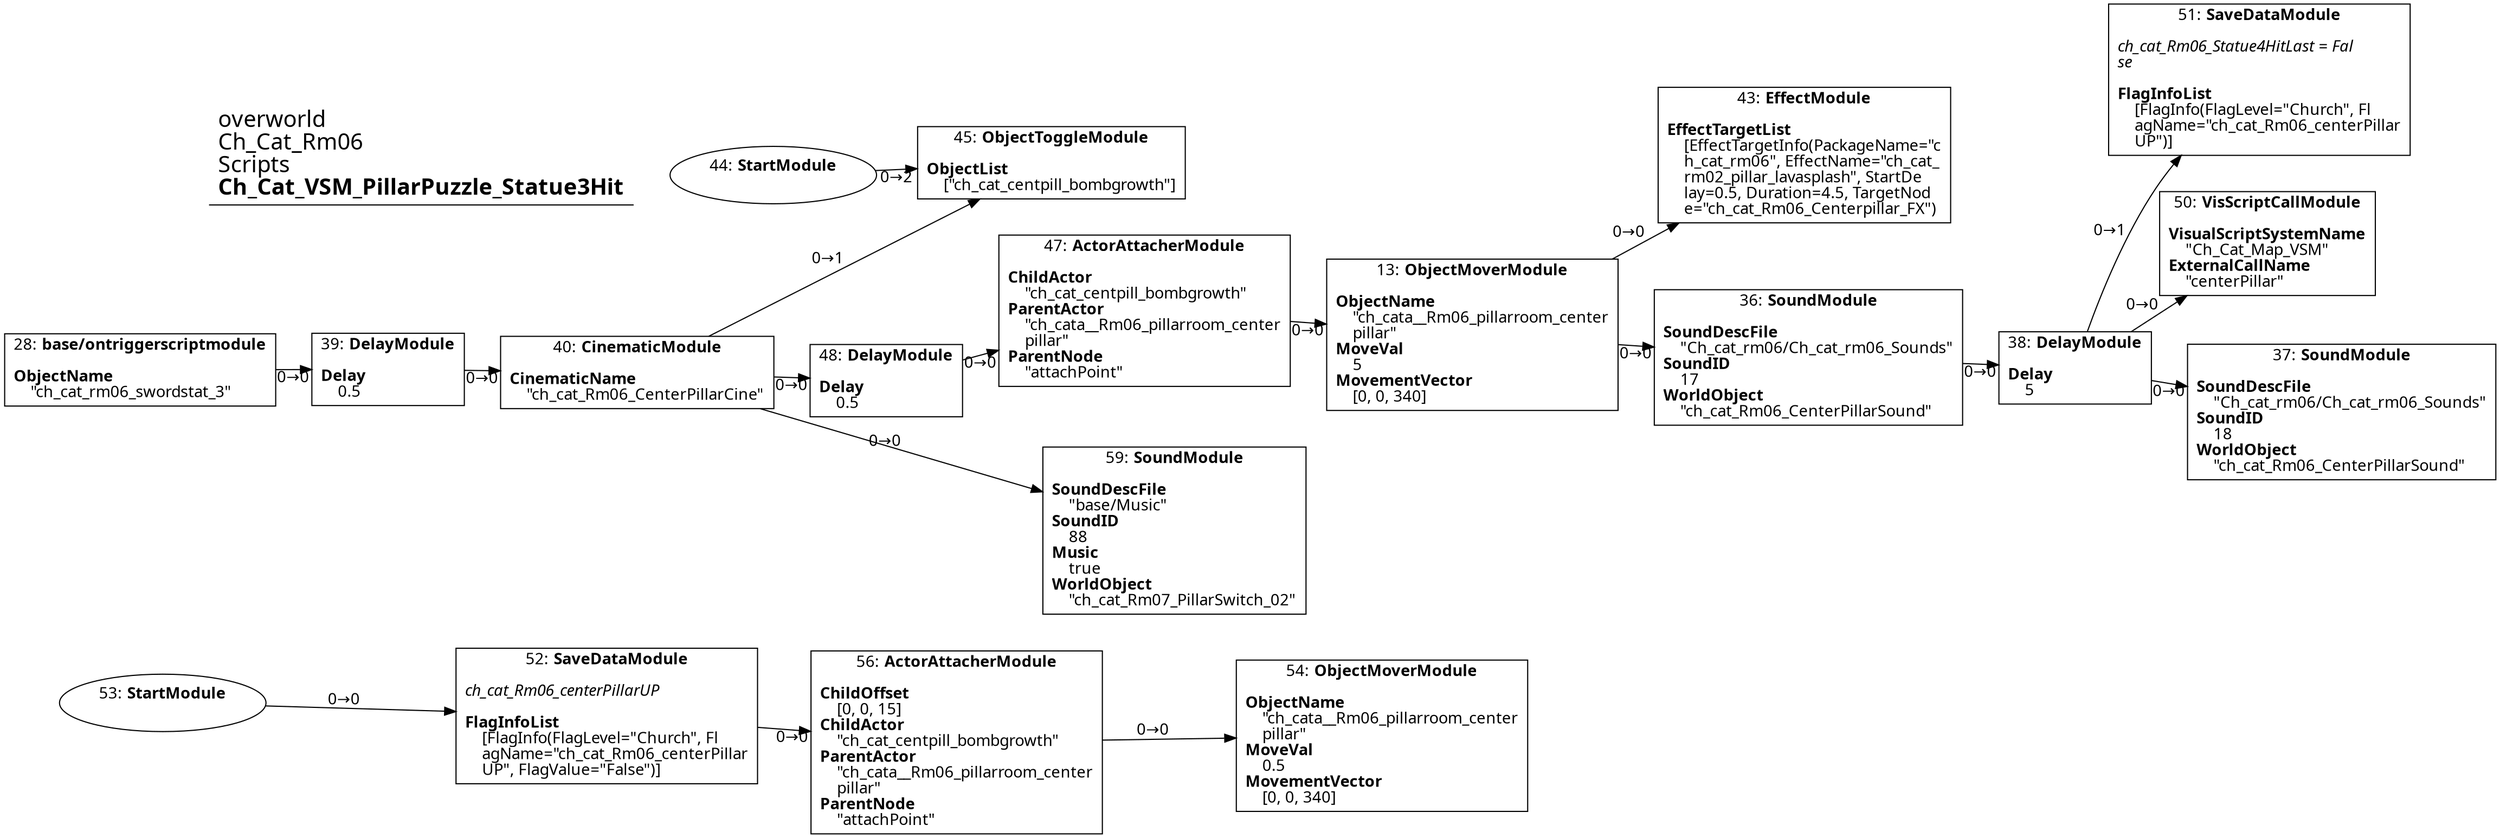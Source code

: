 digraph {
    layout = fdp;
    overlap = prism;
    sep = "+16";
    splines = spline;

    node [ shape = box ];

    graph [ fontname = "Segoe UI" ];
    node [ fontname = "Segoe UI" ];
    edge [ fontname = "Segoe UI" ];

    13 [ label = <13: <b>ObjectMoverModule</b><br/><br/><b>ObjectName</b><br align="left"/>    &quot;ch_cata__Rm06_pillarroom_center<br align="left"/>    pillar&quot;<br align="left"/><b>MoveVal</b><br align="left"/>    5<br align="left"/><b>MovementVector</b><br align="left"/>    [0, 0, 340]<br align="left"/>> ];
    13 [ pos = "1.026,-0.25500003!" ];
    13 -> 36 [ label = "0→0" ];
    13 -> 43 [ label = "0→0" ];

    28 [ label = <28: <b>base/ontriggerscriptmodule</b><br/><br/><b>ObjectName</b><br align="left"/>    &quot;ch_cat_rm06_swordstat_3&quot;<br align="left"/>> ];
    28 [ pos = "-0.015000001,-0.31800002!" ];
    28 -> 39 [ label = "0→0" ];

    36 [ label = <36: <b>SoundModule</b><br/><br/><b>SoundDescFile</b><br align="left"/>    &quot;Ch_cat_rm06/Ch_cat_rm06_Sounds&quot;<br align="left"/><b>SoundID</b><br align="left"/>    17<br align="left"/><b>WorldObject</b><br align="left"/>    &quot;ch_cat_Rm06_CenterPillarSound&quot;<br align="left"/>> ];
    36 [ pos = "1.274,-0.25500003!" ];
    36 -> 38 [ label = "0→0" ];

    37 [ label = <37: <b>SoundModule</b><br/><br/><b>SoundDescFile</b><br align="left"/>    &quot;Ch_cat_rm06/Ch_cat_rm06_Sounds&quot;<br align="left"/><b>SoundID</b><br align="left"/>    18<br align="left"/><b>WorldObject</b><br align="left"/>    &quot;ch_cat_Rm06_CenterPillarSound&quot;<br align="left"/>> ];
    37 [ pos = "1.697,-0.25500003!" ];

    38 [ label = <38: <b>DelayModule</b><br/><br/><b>Delay</b><br align="left"/>    5<br align="left"/>> ];
    38 [ pos = "1.485,-0.25500003!" ];
    38 -> 37 [ label = "0→0" ];
    38 -> 50 [ label = "0→0" ];
    38 -> 51 [ label = "0→1" ];

    39 [ label = <39: <b>DelayModule</b><br/><br/><b>Delay</b><br align="left"/>    0.5<br align="left"/>> ];
    39 [ pos = "0.172,-0.31800002!" ];
    39 -> 40 [ label = "0→0" ];

    40 [ label = <40: <b>CinematicModule</b><br/><br/><b>CinematicName</b><br align="left"/>    &quot;ch_cat_Rm06_CenterPillarCine&quot;<br align="left"/>> ];
    40 [ pos = "0.36200002,-0.31800002!" ];
    40 -> 45 [ label = "0→1" ];
    40 -> 48 [ label = "0→0" ];
    40 -> 59 [ label = "0→0" ];

    43 [ label = <43: <b>EffectModule</b><br/><br/><b>EffectTargetList</b><br align="left"/>    [EffectTargetInfo(PackageName=&quot;c<br align="left"/>    h_cat_rm06&quot;, EffectName=&quot;ch_cat_<br align="left"/>    rm02_pillar_lavasplash&quot;, StartDe<br align="left"/>    lay=0.5, Duration=4.5, TargetNod<br align="left"/>    e=&quot;ch_cat_Rm06_Centerpillar_FX&quot;)<br align="left"/>> ];
    43 [ pos = "1.276,-0.133!" ];

    44 [ label = <44: <b>StartModule</b><br/><br/>> ];
    44 [ shape = oval ]
    44 [ pos = "0.16000001,-0.041!" ];
    44 -> 45 [ label = "0→2" ];

    45 [ label = <45: <b>ObjectToggleModule</b><br/><br/><b>ObjectList</b><br align="left"/>    [&quot;ch_cat_centpill_bombgrowth&quot;]<br align="left"/>> ];
    45 [ pos = "0.78000003,-0.07700001!" ];

    47 [ label = <47: <b>ActorAttacherModule</b><br/><br/><b>ChildActor</b><br align="left"/>    &quot;ch_cat_centpill_bombgrowth&quot;<br align="left"/><b>ParentActor</b><br align="left"/>    &quot;ch_cata__Rm06_pillarroom_center<br align="left"/>    pillar&quot;<br align="left"/><b>ParentNode</b><br align="left"/>    &quot;attachPoint&quot;<br align="left"/>> ];
    47 [ pos = "0.78400004,-0.27100003!" ];
    47 -> 13 [ label = "0→0" ];

    48 [ label = <48: <b>DelayModule</b><br/><br/><b>Delay</b><br align="left"/>    0.5<br align="left"/>> ];
    48 [ pos = "0.62100005,-0.30100003!" ];
    48 -> 47 [ label = "0→0" ];

    50 [ label = <50: <b>VisScriptCallModule</b><br/><br/><b>VisualScriptSystemName</b><br align="left"/>    &quot;Ch_Cat_Map_VSM&quot;<br align="left"/><b>ExternalCallName</b><br align="left"/>    &quot;centerPillar&quot;<br align="left"/>> ];
    50 [ pos = "1.6960001,-0.17600001!" ];

    51 [ label = <51: <b>SaveDataModule</b><br/><br/><i>ch_cat_Rm06_Statue4HitLast = Fal<br align="left"/>se<br align="left"/></i><br align="left"/><b>FlagInfoList</b><br align="left"/>    [FlagInfo(FlagLevel=&quot;Church&quot;, Fl<br align="left"/>    agName=&quot;ch_cat_Rm06_centerPillar<br align="left"/>    UP&quot;)]<br align="left"/>> ];
    51 [ pos = "1.6980001,-0.031000001!" ];

    52 [ label = <52: <b>SaveDataModule</b><br/><br/><i>ch_cat_Rm06_centerPillarUP<br align="left"/></i><br align="left"/><b>FlagInfoList</b><br align="left"/>    [FlagInfo(FlagLevel=&quot;Church&quot;, Fl<br align="left"/>    agName=&quot;ch_cat_Rm06_centerPillar<br align="left"/>    UP&quot;, FlagValue=&quot;False&quot;)]<br align="left"/>> ];
    52 [ pos = "0.20300001,-0.71000004!" ];
    52 -> 56 [ label = "0→0" ];

    53 [ label = <53: <b>StartModule</b><br/><br/>> ];
    53 [ shape = oval ]
    53 [ pos = "0.018000001,-0.71000004!" ];
    53 -> 52 [ label = "0→0" ];

    54 [ label = <54: <b>ObjectMoverModule</b><br/><br/><b>ObjectName</b><br align="left"/>    &quot;ch_cata__Rm06_pillarroom_center<br align="left"/>    pillar&quot;<br align="left"/><b>MoveVal</b><br align="left"/>    0.5<br align="left"/><b>MovementVector</b><br align="left"/>    [0, 0, 340]<br align="left"/>> ];
    54 [ pos = "0.656,-0.71000004!" ];

    56 [ label = <56: <b>ActorAttacherModule</b><br/><br/><b>ChildOffset</b><br align="left"/>    [0, 0, 15]<br align="left"/><b>ChildActor</b><br align="left"/>    &quot;ch_cat_centpill_bombgrowth&quot;<br align="left"/><b>ParentActor</b><br align="left"/>    &quot;ch_cata__Rm06_pillarroom_center<br align="left"/>    pillar&quot;<br align="left"/><b>ParentNode</b><br align="left"/>    &quot;attachPoint&quot;<br align="left"/>> ];
    56 [ pos = "0.416,-0.71000004!" ];
    56 -> 54 [ label = "0→0" ];

    59 [ label = <59: <b>SoundModule</b><br/><br/><b>SoundDescFile</b><br align="left"/>    &quot;base/Music&quot;<br align="left"/><b>SoundID</b><br align="left"/>    88<br align="left"/><b>Music</b><br align="left"/>    true<br align="left"/><b>WorldObject</b><br align="left"/>    &quot;ch_cat_Rm07_PillarSwitch_02&quot;<br align="left"/>> ];
    59 [ pos = "0.625,-0.467!" ];

    title [ pos = "-0.016,-0.030000001!" ];
    title [ shape = underline ];
    title [ label = <<font point-size="20">overworld<br align="left"/>Ch_Cat_Rm06<br align="left"/>Scripts<br align="left"/><b>Ch_Cat_VSM_PillarPuzzle_Statue3Hit</b><br align="left"/></font>> ];
}

